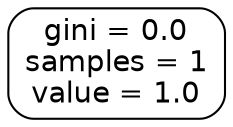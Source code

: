 digraph Tree {
node [shape=box, style="filled, rounded", color="black", fontname=helvetica] ;
edge [fontname=helvetica] ;
0 [label="gini = 0.0\nsamples = 1\nvalue = 1.0", fillcolor="#e5813900"] ;
}